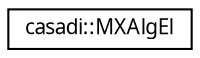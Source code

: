 digraph "Graphical Class Hierarchy"
{
  edge [fontname="FreeSans.ttf",fontsize="10",labelfontname="FreeSans.ttf",labelfontsize="10"];
  node [fontname="FreeSans.ttf",fontsize="10",shape=record];
  rankdir="LR";
  Node1 [label="casadi::MXAlgEl",height=0.2,width=0.4,color="black", fillcolor="white", style="filled",URL="$d8/dd5/structcasadi_1_1MXAlgEl.html",tooltip="An element of the algorithm, namely an MX node. "];
}
